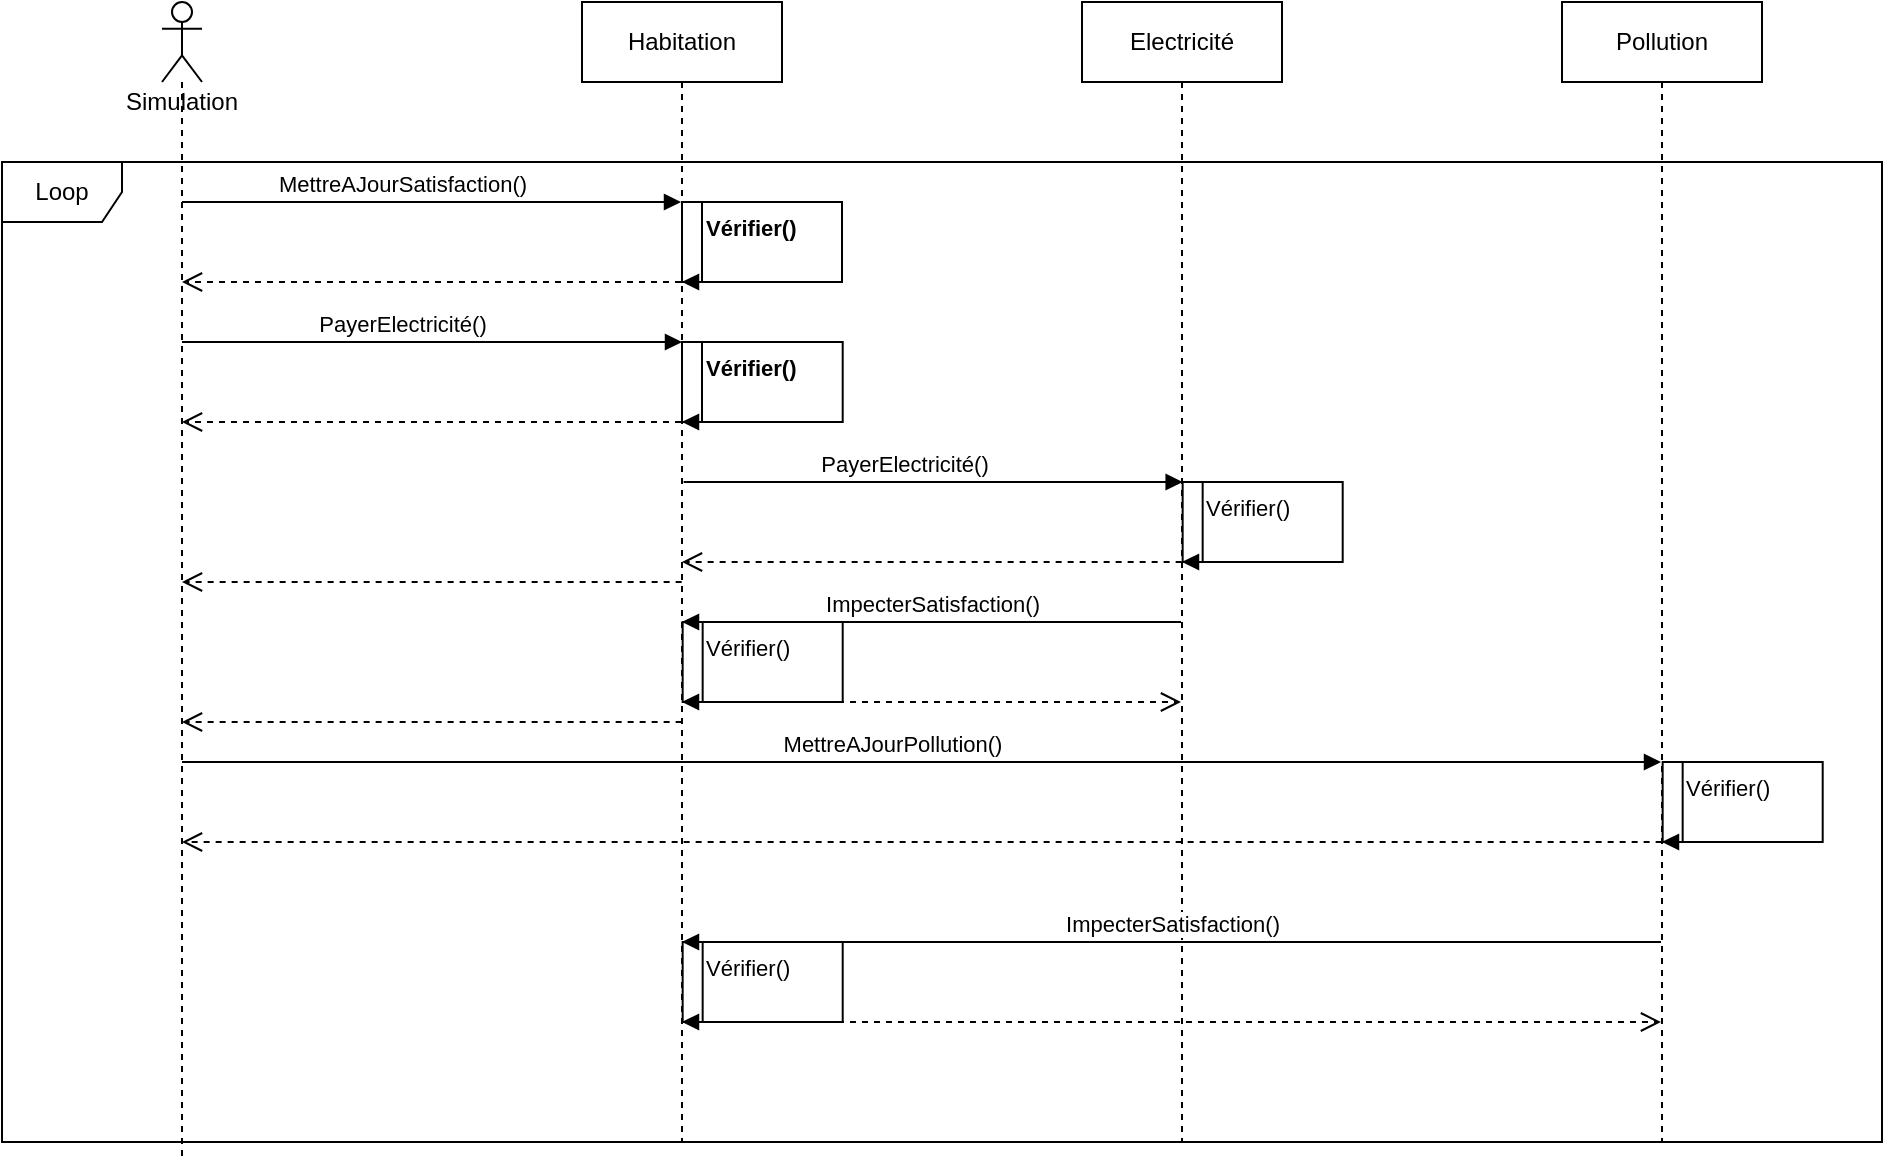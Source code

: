 <mxfile version="15.8.7" type="device"><diagram id="Wjk1-4YMX0vob5IWRFcS" name="第 1 页"><mxGraphModel dx="988" dy="505" grid="1" gridSize="10" guides="1" tooltips="1" connect="1" arrows="1" fold="1" page="1" pageScale="1" pageWidth="3300" pageHeight="4681" math="0" shadow="0"><root><mxCell id="0"/><mxCell id="1" parent="0"/><mxCell id="Zy1NqjSYIEAoDu-kS_Lm-1" value="Simulation&lt;br&gt;" style="shape=umlLifeline;participant=umlActor;perimeter=lifelinePerimeter;whiteSpace=wrap;html=1;container=1;collapsible=0;recursiveResize=0;verticalAlign=top;spacingTop=36;outlineConnect=0;" vertex="1" parent="1"><mxGeometry x="450" y="160" width="20" height="580" as="geometry"/></mxCell><mxCell id="Zy1NqjSYIEAoDu-kS_Lm-2" value="Habitation" style="shape=umlLifeline;perimeter=lifelinePerimeter;whiteSpace=wrap;html=1;container=1;collapsible=0;recursiveResize=0;outlineConnect=0;" vertex="1" parent="1"><mxGeometry x="660" y="160" width="100" height="570" as="geometry"/></mxCell><mxCell id="Zy1NqjSYIEAoDu-kS_Lm-6" value="" style="html=1;points=[];perimeter=orthogonalPerimeter;fontStyle=1" vertex="1" parent="Zy1NqjSYIEAoDu-kS_Lm-2"><mxGeometry x="50" y="100" width="10" height="40" as="geometry"/></mxCell><mxCell id="Zy1NqjSYIEAoDu-kS_Lm-17" value="" style="html=1;points=[];perimeter=orthogonalPerimeter;fontStyle=1" vertex="1" parent="Zy1NqjSYIEAoDu-kS_Lm-2"><mxGeometry x="50.0" y="170" width="10" height="40" as="geometry"/></mxCell><mxCell id="Zy1NqjSYIEAoDu-kS_Lm-18" value="Vérifier()" style="endArrow=block;endFill=1;html=1;edgeStyle=orthogonalEdgeStyle;align=left;verticalAlign=top;rounded=0;fontStyle=1" edge="1" parent="Zy1NqjSYIEAoDu-kS_Lm-2"><mxGeometry x="-1" relative="1" as="geometry"><mxPoint x="60.33" y="170" as="sourcePoint"/><mxPoint x="49.997" y="210" as="targetPoint"/><Array as="points"><mxPoint x="130.33" y="170"/><mxPoint x="130.33" y="210"/></Array></mxGeometry></mxCell><mxCell id="Zy1NqjSYIEAoDu-kS_Lm-22" value="" style="html=1;points=[];perimeter=orthogonalPerimeter;" vertex="1" parent="Zy1NqjSYIEAoDu-kS_Lm-2"><mxGeometry x="50.33" y="310" width="10" height="40" as="geometry"/></mxCell><mxCell id="Zy1NqjSYIEAoDu-kS_Lm-23" value="Vérifier()" style="endArrow=block;endFill=1;html=1;edgeStyle=orthogonalEdgeStyle;align=left;verticalAlign=top;rounded=0;" edge="1" parent="Zy1NqjSYIEAoDu-kS_Lm-2"><mxGeometry x="-1" relative="1" as="geometry"><mxPoint x="60.33" y="310" as="sourcePoint"/><mxPoint x="49.997" y="350" as="targetPoint"/><Array as="points"><mxPoint x="130.33" y="310"/><mxPoint x="130.33" y="350"/></Array></mxGeometry></mxCell><mxCell id="Zy1NqjSYIEAoDu-kS_Lm-31" value="" style="html=1;points=[];perimeter=orthogonalPerimeter;" vertex="1" parent="Zy1NqjSYIEAoDu-kS_Lm-2"><mxGeometry x="50.33" y="470" width="10" height="40" as="geometry"/></mxCell><mxCell id="Zy1NqjSYIEAoDu-kS_Lm-32" value="Vérifier()" style="endArrow=block;endFill=1;html=1;edgeStyle=orthogonalEdgeStyle;align=left;verticalAlign=top;rounded=0;" edge="1" parent="Zy1NqjSYIEAoDu-kS_Lm-2"><mxGeometry x="-1" relative="1" as="geometry"><mxPoint x="60.33" y="470" as="sourcePoint"/><mxPoint x="49.997" y="510" as="targetPoint"/><Array as="points"><mxPoint x="130.33" y="470"/><mxPoint x="130.33" y="510"/></Array></mxGeometry></mxCell><mxCell id="Zy1NqjSYIEAoDu-kS_Lm-3" value="Electricité" style="shape=umlLifeline;perimeter=lifelinePerimeter;whiteSpace=wrap;html=1;container=1;collapsible=0;recursiveResize=0;outlineConnect=0;" vertex="1" parent="1"><mxGeometry x="910" y="160" width="100" height="570" as="geometry"/></mxCell><mxCell id="Zy1NqjSYIEAoDu-kS_Lm-12" value="" style="html=1;points=[];perimeter=orthogonalPerimeter;" vertex="1" parent="Zy1NqjSYIEAoDu-kS_Lm-3"><mxGeometry x="50.33" y="240" width="10" height="40" as="geometry"/></mxCell><mxCell id="Zy1NqjSYIEAoDu-kS_Lm-13" value="Vérifier()" style="endArrow=block;endFill=1;html=1;edgeStyle=orthogonalEdgeStyle;align=left;verticalAlign=top;rounded=0;" edge="1" parent="Zy1NqjSYIEAoDu-kS_Lm-3"><mxGeometry x="-1" relative="1" as="geometry"><mxPoint x="60.33" y="240" as="sourcePoint"/><mxPoint x="49.997" y="280" as="targetPoint"/><Array as="points"><mxPoint x="130.33" y="240"/><mxPoint x="130.33" y="280"/></Array></mxGeometry></mxCell><mxCell id="Zy1NqjSYIEAoDu-kS_Lm-4" value="Pollution" style="shape=umlLifeline;perimeter=lifelinePerimeter;whiteSpace=wrap;html=1;container=1;collapsible=0;recursiveResize=0;outlineConnect=0;" vertex="1" parent="1"><mxGeometry x="1150" y="160" width="100" height="570" as="geometry"/></mxCell><mxCell id="Zy1NqjSYIEAoDu-kS_Lm-26" value="" style="html=1;points=[];perimeter=orthogonalPerimeter;" vertex="1" parent="Zy1NqjSYIEAoDu-kS_Lm-4"><mxGeometry x="50.33" y="380" width="10" height="40" as="geometry"/></mxCell><mxCell id="Zy1NqjSYIEAoDu-kS_Lm-27" value="Vérifier()" style="endArrow=block;endFill=1;html=1;edgeStyle=orthogonalEdgeStyle;align=left;verticalAlign=top;rounded=0;" edge="1" parent="Zy1NqjSYIEAoDu-kS_Lm-4"><mxGeometry x="-1" relative="1" as="geometry"><mxPoint x="60.33" y="380" as="sourcePoint"/><mxPoint x="49.997" y="420" as="targetPoint"/><Array as="points"><mxPoint x="130.33" y="380"/><mxPoint x="130.33" y="420"/></Array></mxGeometry></mxCell><mxCell id="Zy1NqjSYIEAoDu-kS_Lm-5" value="MettreAJourSatisfaction()" style="html=1;verticalAlign=bottom;endArrow=block;rounded=0;" edge="1" parent="1" target="Zy1NqjSYIEAoDu-kS_Lm-2"><mxGeometry width="80" relative="1" as="geometry"><mxPoint x="490" y="260" as="sourcePoint"/><mxPoint x="570" y="260" as="targetPoint"/><Array as="points"><mxPoint x="460" y="260"/></Array></mxGeometry></mxCell><mxCell id="Zy1NqjSYIEAoDu-kS_Lm-8" value="Vérifier()" style="endArrow=block;endFill=1;html=1;edgeStyle=orthogonalEdgeStyle;align=left;verticalAlign=top;rounded=0;fontStyle=1" edge="1" parent="1" target="Zy1NqjSYIEAoDu-kS_Lm-2"><mxGeometry x="-1" relative="1" as="geometry"><mxPoint x="720" y="260" as="sourcePoint"/><mxPoint x="730" y="370" as="targetPoint"/><Array as="points"><mxPoint x="790" y="260"/><mxPoint x="790" y="300"/></Array></mxGeometry></mxCell><mxCell id="Zy1NqjSYIEAoDu-kS_Lm-10" value="" style="html=1;verticalAlign=bottom;endArrow=open;dashed=1;endSize=8;rounded=0;" edge="1" parent="1" source="Zy1NqjSYIEAoDu-kS_Lm-2" target="Zy1NqjSYIEAoDu-kS_Lm-1"><mxGeometry relative="1" as="geometry"><mxPoint x="540" y="310" as="sourcePoint"/><mxPoint x="460" y="310" as="targetPoint"/><Array as="points"><mxPoint x="650" y="300"/><mxPoint x="520" y="300"/><mxPoint x="490" y="300"/></Array></mxGeometry></mxCell><mxCell id="Zy1NqjSYIEAoDu-kS_Lm-14" value="" style="html=1;verticalAlign=bottom;endArrow=open;dashed=1;endSize=8;rounded=0;" edge="1" parent="1"><mxGeometry relative="1" as="geometry"><mxPoint x="959.83" y="440" as="sourcePoint"/><mxPoint x="709.997" y="440" as="targetPoint"/><Array as="points"><mxPoint x="900.33" y="440"/><mxPoint x="770.33" y="440"/><mxPoint x="740.33" y="440"/></Array></mxGeometry></mxCell><mxCell id="Zy1NqjSYIEAoDu-kS_Lm-11" value="PayerElectricité()" style="html=1;verticalAlign=bottom;endArrow=block;rounded=0;" edge="1" parent="1"><mxGeometry width="80" relative="1" as="geometry"><mxPoint x="740.83" y="400" as="sourcePoint"/><mxPoint x="960.33" y="400" as="targetPoint"/><Array as="points"><mxPoint x="710.83" y="400"/></Array></mxGeometry></mxCell><mxCell id="Zy1NqjSYIEAoDu-kS_Lm-16" value="PayerElectricité()" style="html=1;verticalAlign=bottom;endArrow=block;rounded=0;" edge="1" parent="1"><mxGeometry width="80" relative="1" as="geometry"><mxPoint x="490" y="330" as="sourcePoint"/><mxPoint x="710" y="330" as="targetPoint"/><Array as="points"><mxPoint x="460" y="330"/></Array></mxGeometry></mxCell><mxCell id="Zy1NqjSYIEAoDu-kS_Lm-19" value="" style="html=1;verticalAlign=bottom;endArrow=open;dashed=1;endSize=8;rounded=0;" edge="1" parent="1" source="Zy1NqjSYIEAoDu-kS_Lm-2" target="Zy1NqjSYIEAoDu-kS_Lm-1"><mxGeometry relative="1" as="geometry"><mxPoint x="959.83" y="370" as="sourcePoint"/><mxPoint x="709.997" y="370" as="targetPoint"/><Array as="points"><mxPoint x="690" y="370"/></Array></mxGeometry></mxCell><mxCell id="Zy1NqjSYIEAoDu-kS_Lm-20" value="" style="html=1;verticalAlign=bottom;endArrow=open;dashed=1;endSize=8;rounded=0;" edge="1" parent="1"><mxGeometry relative="1" as="geometry"><mxPoint x="709.83" y="450" as="sourcePoint"/><mxPoint x="459.997" y="450" as="targetPoint"/><Array as="points"><mxPoint x="690.33" y="450"/></Array></mxGeometry></mxCell><mxCell id="Zy1NqjSYIEAoDu-kS_Lm-21" value="ImpecterSatisfaction()" style="html=1;verticalAlign=bottom;endArrow=block;rounded=0;" edge="1" parent="1" source="Zy1NqjSYIEAoDu-kS_Lm-3" target="Zy1NqjSYIEAoDu-kS_Lm-2"><mxGeometry width="80" relative="1" as="geometry"><mxPoint x="790" y="510" as="sourcePoint"/><mxPoint x="870" y="510" as="targetPoint"/><Array as="points"><mxPoint x="800" y="470"/></Array></mxGeometry></mxCell><mxCell id="Zy1NqjSYIEAoDu-kS_Lm-24" value="" style="html=1;verticalAlign=bottom;endArrow=open;dashed=1;endSize=8;rounded=0;" edge="1" parent="1" source="Zy1NqjSYIEAoDu-kS_Lm-2" target="Zy1NqjSYIEAoDu-kS_Lm-3"><mxGeometry relative="1" as="geometry"><mxPoint x="810" y="560" as="sourcePoint"/><mxPoint x="730" y="560" as="targetPoint"/><Array as="points"><mxPoint x="800" y="510"/></Array></mxGeometry></mxCell><mxCell id="Zy1NqjSYIEAoDu-kS_Lm-25" value="MettreAJourPollution()" style="html=1;verticalAlign=bottom;endArrow=block;rounded=0;" edge="1" parent="1" target="Zy1NqjSYIEAoDu-kS_Lm-4"><mxGeometry width="80" relative="1" as="geometry"><mxPoint x="490" y="540" as="sourcePoint"/><mxPoint x="709.5" y="540" as="targetPoint"/><Array as="points"><mxPoint x="460" y="540"/></Array></mxGeometry></mxCell><mxCell id="Zy1NqjSYIEAoDu-kS_Lm-28" value="" style="html=1;verticalAlign=bottom;endArrow=open;dashed=1;endSize=8;rounded=0;" edge="1" parent="1" target="Zy1NqjSYIEAoDu-kS_Lm-1"><mxGeometry relative="1" as="geometry"><mxPoint x="1199.83" y="580" as="sourcePoint"/><mxPoint x="949.997" y="580" as="targetPoint"/><Array as="points"><mxPoint x="1140.33" y="580"/><mxPoint x="1010.33" y="580"/><mxPoint x="980.33" y="580"/></Array></mxGeometry></mxCell><mxCell id="Zy1NqjSYIEAoDu-kS_Lm-29" value="ImpecterSatisfaction()" style="html=1;verticalAlign=bottom;endArrow=block;rounded=0;" edge="1" parent="1" source="Zy1NqjSYIEAoDu-kS_Lm-4"><mxGeometry width="80" relative="1" as="geometry"><mxPoint x="959.83" y="630" as="sourcePoint"/><mxPoint x="709.997" y="630" as="targetPoint"/><Array as="points"><mxPoint x="800.33" y="630"/></Array></mxGeometry></mxCell><mxCell id="Zy1NqjSYIEAoDu-kS_Lm-30" value="" style="html=1;verticalAlign=bottom;endArrow=open;dashed=1;endSize=8;rounded=0;" edge="1" parent="1"><mxGeometry relative="1" as="geometry"><mxPoint x="709.83" y="520" as="sourcePoint"/><mxPoint x="459.997" y="520" as="targetPoint"/><Array as="points"><mxPoint x="690.33" y="520"/></Array></mxGeometry></mxCell><mxCell id="Zy1NqjSYIEAoDu-kS_Lm-34" value="" style="html=1;verticalAlign=bottom;endArrow=open;dashed=1;endSize=8;rounded=0;" edge="1" parent="1" target="Zy1NqjSYIEAoDu-kS_Lm-4"><mxGeometry relative="1" as="geometry"><mxPoint x="709.997" y="670" as="sourcePoint"/><mxPoint x="959.83" y="670" as="targetPoint"/><Array as="points"><mxPoint x="800.33" y="670"/></Array></mxGeometry></mxCell><mxCell id="Zy1NqjSYIEAoDu-kS_Lm-35" value="Loop" style="shape=umlFrame;whiteSpace=wrap;html=1;" vertex="1" parent="1"><mxGeometry x="370" y="240" width="940" height="490" as="geometry"/></mxCell></root></mxGraphModel></diagram></mxfile>
